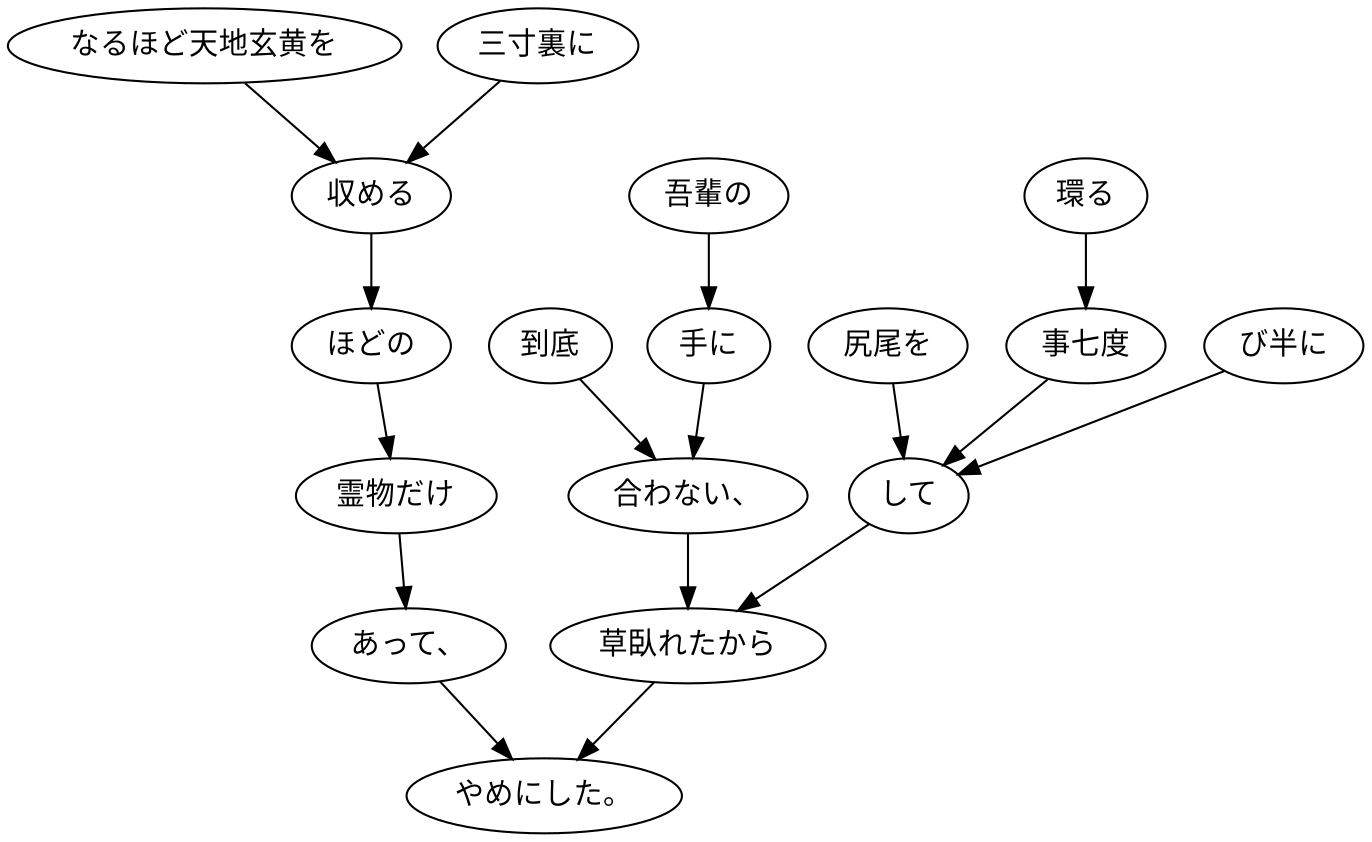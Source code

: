 digraph graph1849 {
	node0 [label="なるほど天地玄黄を"];
	node1 [label="三寸裏に"];
	node2 [label="収める"];
	node3 [label="ほどの"];
	node4 [label="霊物だけ"];
	node5 [label="あって、"];
	node6 [label="到底"];
	node7 [label="吾輩の"];
	node8 [label="手に"];
	node9 [label="合わない、"];
	node10 [label="尻尾を"];
	node11 [label="環る"];
	node12 [label="事七度"];
	node13 [label="び半に"];
	node14 [label="して"];
	node15 [label="草臥れたから"];
	node16 [label="やめにした。"];
	node0 -> node2;
	node1 -> node2;
	node2 -> node3;
	node3 -> node4;
	node4 -> node5;
	node5 -> node16;
	node6 -> node9;
	node7 -> node8;
	node8 -> node9;
	node9 -> node15;
	node10 -> node14;
	node11 -> node12;
	node12 -> node14;
	node13 -> node14;
	node14 -> node15;
	node15 -> node16;
}

